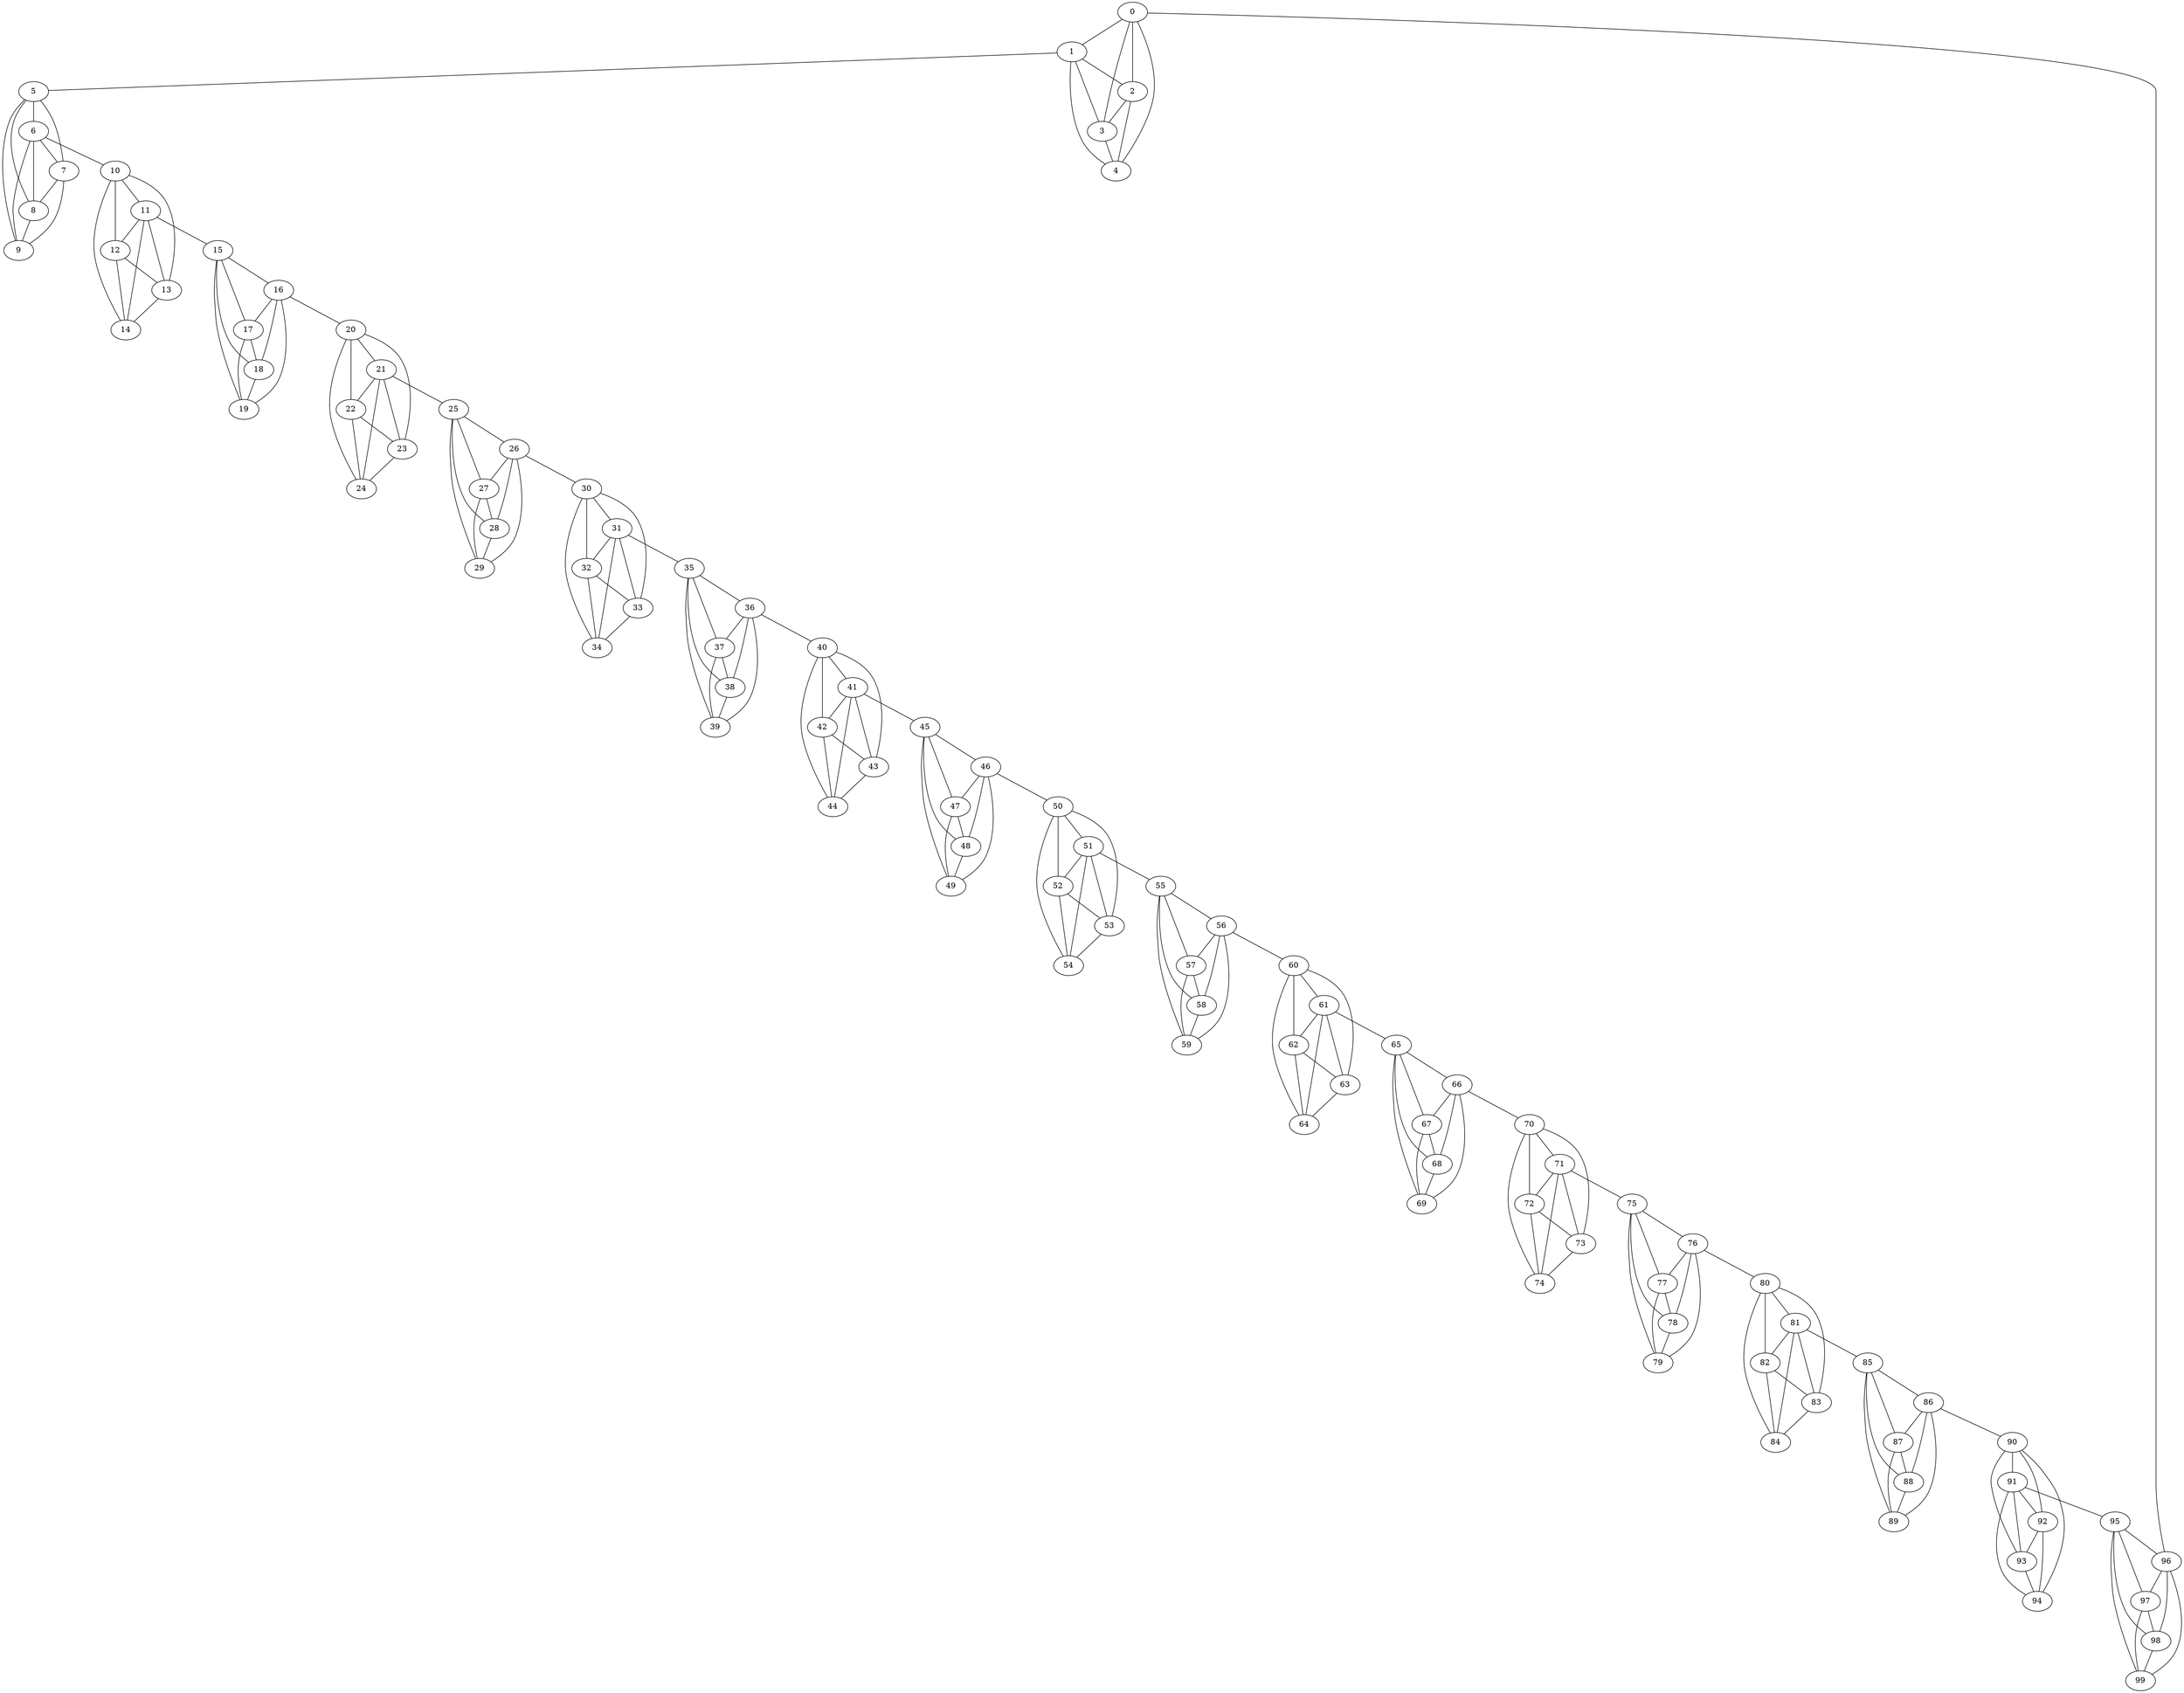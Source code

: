 graph G {
0;
1;
2;
3;
4;
5;
6;
7;
8;
9;
10;
11;
12;
13;
14;
15;
16;
17;
18;
19;
20;
21;
22;
23;
24;
25;
26;
27;
28;
29;
30;
31;
32;
33;
34;
35;
36;
37;
38;
39;
40;
41;
42;
43;
44;
45;
46;
47;
48;
49;
50;
51;
52;
53;
54;
55;
56;
57;
58;
59;
60;
61;
62;
63;
64;
65;
66;
67;
68;
69;
70;
71;
72;
73;
74;
75;
76;
77;
78;
79;
80;
81;
82;
83;
84;
85;
86;
87;
88;
89;
90;
91;
92;
93;
94;
95;
96;
97;
98;
99;
0--1 ;
0--2 ;
0--3 ;
0--4 ;
0--96 ;
1--2 ;
1--3 ;
1--4 ;
1--5 ;
2--3 ;
2--4 ;
3--4 ;
5--6 ;
5--7 ;
5--8 ;
5--9 ;
6--7 ;
6--8 ;
6--9 ;
6--10 ;
7--8 ;
7--9 ;
8--9 ;
10--11 ;
10--12 ;
10--13 ;
10--14 ;
11--12 ;
11--13 ;
11--14 ;
11--15 ;
12--13 ;
12--14 ;
13--14 ;
15--16 ;
15--17 ;
15--18 ;
15--19 ;
16--17 ;
16--18 ;
16--19 ;
16--20 ;
17--18 ;
17--19 ;
18--19 ;
20--21 ;
20--22 ;
20--23 ;
20--24 ;
21--22 ;
21--23 ;
21--24 ;
21--25 ;
22--23 ;
22--24 ;
23--24 ;
25--26 ;
25--27 ;
25--28 ;
25--29 ;
26--27 ;
26--28 ;
26--29 ;
26--30 ;
27--28 ;
27--29 ;
28--29 ;
30--31 ;
30--32 ;
30--33 ;
30--34 ;
31--32 ;
31--33 ;
31--34 ;
31--35 ;
32--33 ;
32--34 ;
33--34 ;
35--36 ;
35--37 ;
35--38 ;
35--39 ;
36--37 ;
36--38 ;
36--39 ;
36--40 ;
37--38 ;
37--39 ;
38--39 ;
40--41 ;
40--42 ;
40--43 ;
40--44 ;
41--42 ;
41--43 ;
41--44 ;
41--45 ;
42--43 ;
42--44 ;
43--44 ;
45--46 ;
45--47 ;
45--48 ;
45--49 ;
46--47 ;
46--48 ;
46--49 ;
46--50 ;
47--48 ;
47--49 ;
48--49 ;
50--51 ;
50--52 ;
50--53 ;
50--54 ;
51--52 ;
51--53 ;
51--54 ;
51--55 ;
52--53 ;
52--54 ;
53--54 ;
55--56 ;
55--57 ;
55--58 ;
55--59 ;
56--57 ;
56--58 ;
56--59 ;
56--60 ;
57--58 ;
57--59 ;
58--59 ;
60--61 ;
60--62 ;
60--63 ;
60--64 ;
61--62 ;
61--63 ;
61--64 ;
61--65 ;
62--63 ;
62--64 ;
63--64 ;
65--66 ;
65--67 ;
65--68 ;
65--69 ;
66--67 ;
66--68 ;
66--69 ;
66--70 ;
67--68 ;
67--69 ;
68--69 ;
70--71 ;
70--72 ;
70--73 ;
70--74 ;
71--72 ;
71--73 ;
71--74 ;
71--75 ;
72--73 ;
72--74 ;
73--74 ;
75--76 ;
75--77 ;
75--78 ;
75--79 ;
76--77 ;
76--78 ;
76--79 ;
76--80 ;
77--78 ;
77--79 ;
78--79 ;
80--81 ;
80--82 ;
80--83 ;
80--84 ;
81--82 ;
81--83 ;
81--84 ;
81--85 ;
82--83 ;
82--84 ;
83--84 ;
85--86 ;
85--87 ;
85--88 ;
85--89 ;
86--87 ;
86--88 ;
86--89 ;
86--90 ;
87--88 ;
87--89 ;
88--89 ;
90--91 ;
90--92 ;
90--93 ;
90--94 ;
91--92 ;
91--93 ;
91--94 ;
91--95 ;
92--93 ;
92--94 ;
93--94 ;
95--96 ;
95--97 ;
95--98 ;
95--99 ;
96--97 ;
96--98 ;
96--99 ;
97--98 ;
97--99 ;
98--99 ;
}
